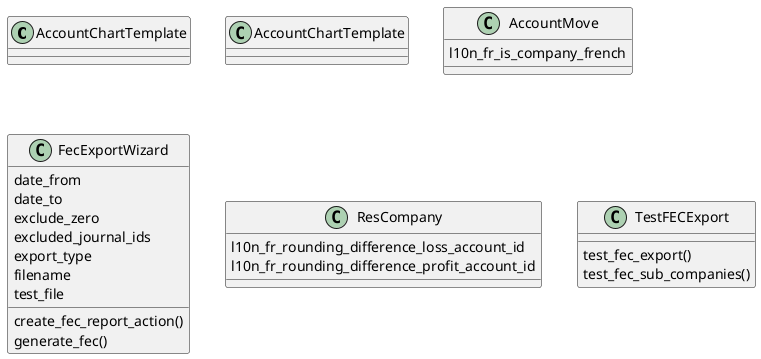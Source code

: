 @startuml classes_l10n_fr_account
set namespaceSeparator none
class "AccountChartTemplate" as odoo_src.odoo.addons.l10n_fr_account.models.template_mc.AccountChartTemplate {
}
class "AccountChartTemplate" as odoo_src.odoo.addons.l10n_fr_account.models.template_fr.AccountChartTemplate {
}
class "AccountMove" as odoo_src.odoo.addons.l10n_fr_account.models.account_move.AccountMove {
  l10n_fr_is_company_french
}
class "FecExportWizard" as odoo_src.odoo.addons.l10n_fr_account.wizard.account_fr_fec_export_wizard.FecExportWizard {
  date_from
  date_to
  exclude_zero
  excluded_journal_ids
  export_type
  filename
  test_file
  create_fec_report_action()
  generate_fec()
}
class "ResCompany" as odoo_src.odoo.addons.l10n_fr_account.models.res_company.ResCompany {
  l10n_fr_rounding_difference_loss_account_id
  l10n_fr_rounding_difference_profit_account_id
}
class "TestFECExport" as odoo_src.odoo.addons.l10n_fr_account.tests.test_fec_export.TestFECExport {
  test_fec_export()
  test_fec_sub_companies()
}
@enduml
